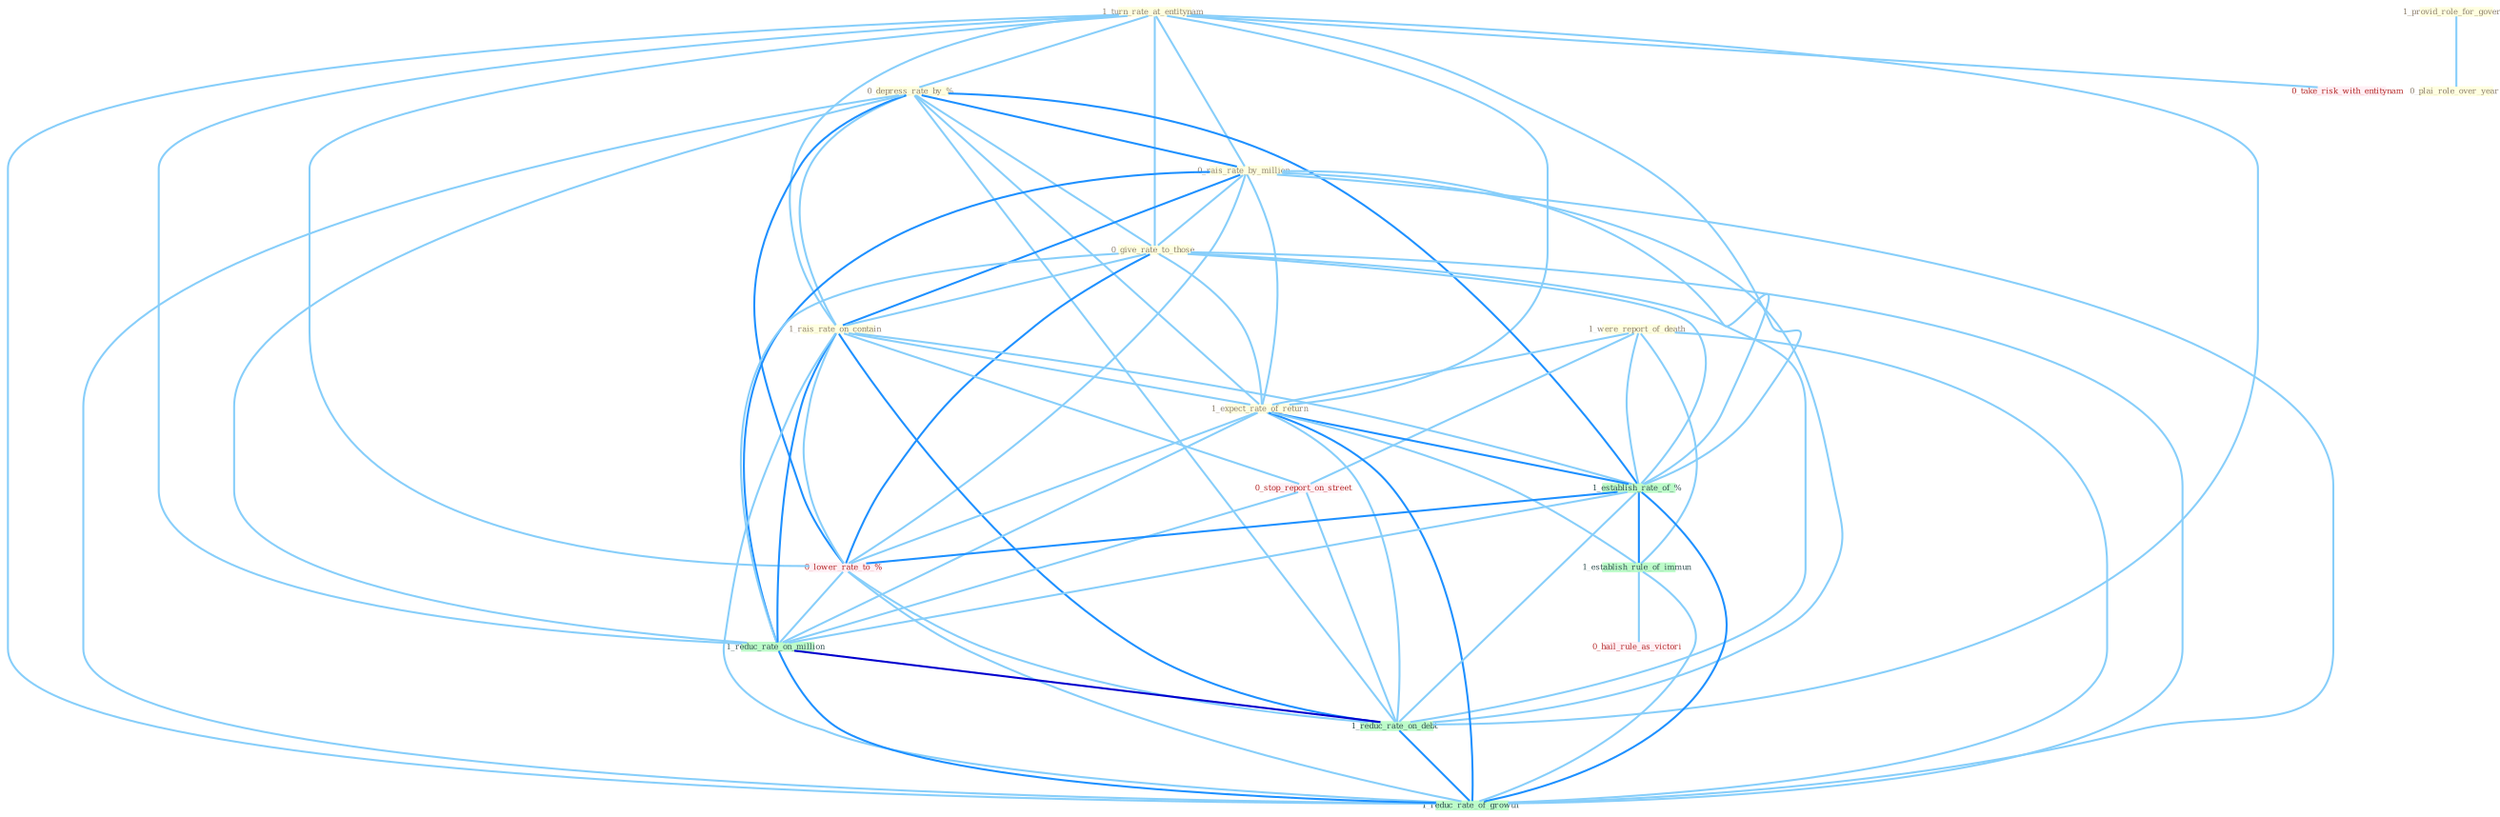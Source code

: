 Graph G{ 
    node
    [shape=polygon,style=filled,width=.5,height=.06,color="#BDFCC9",fixedsize=true,fontsize=4,
    fontcolor="#2f4f4f"];
    {node
    [color="#ffffe0", fontcolor="#8b7d6b"] "1_turn_rate_at_entitynam " "0_depress_rate_by_% " "1_provid_role_for_govern " "0_rais_rate_by_million " "0_give_rate_to_those " "0_plai_role_over_year " "1_were_report_of_death " "1_rais_rate_on_contain " "1_expect_rate_of_return "}
{node [color="#fff0f5", fontcolor="#b22222"] "0_lower_rate_to_% " "0_stop_report_on_street " "0_hail_rule_as_victori " "0_take_risk_with_entitynam "}
edge [color="#B0E2FF"];

	"1_turn_rate_at_entitynam " -- "0_depress_rate_by_% " [w="1", color="#87cefa" ];
	"1_turn_rate_at_entitynam " -- "0_rais_rate_by_million " [w="1", color="#87cefa" ];
	"1_turn_rate_at_entitynam " -- "0_give_rate_to_those " [w="1", color="#87cefa" ];
	"1_turn_rate_at_entitynam " -- "1_rais_rate_on_contain " [w="1", color="#87cefa" ];
	"1_turn_rate_at_entitynam " -- "1_expect_rate_of_return " [w="1", color="#87cefa" ];
	"1_turn_rate_at_entitynam " -- "1_establish_rate_of_% " [w="1", color="#87cefa" ];
	"1_turn_rate_at_entitynam " -- "0_lower_rate_to_% " [w="1", color="#87cefa" ];
	"1_turn_rate_at_entitynam " -- "1_reduc_rate_on_million " [w="1", color="#87cefa" ];
	"1_turn_rate_at_entitynam " -- "0_take_risk_with_entitynam " [w="1", color="#87cefa" ];
	"1_turn_rate_at_entitynam " -- "1_reduc_rate_on_debt " [w="1", color="#87cefa" ];
	"1_turn_rate_at_entitynam " -- "1_reduc_rate_of_growth " [w="1", color="#87cefa" ];
	"0_depress_rate_by_% " -- "0_rais_rate_by_million " [w="2", color="#1e90ff" , len=0.8];
	"0_depress_rate_by_% " -- "0_give_rate_to_those " [w="1", color="#87cefa" ];
	"0_depress_rate_by_% " -- "1_rais_rate_on_contain " [w="1", color="#87cefa" ];
	"0_depress_rate_by_% " -- "1_expect_rate_of_return " [w="1", color="#87cefa" ];
	"0_depress_rate_by_% " -- "1_establish_rate_of_% " [w="2", color="#1e90ff" , len=0.8];
	"0_depress_rate_by_% " -- "0_lower_rate_to_% " [w="2", color="#1e90ff" , len=0.8];
	"0_depress_rate_by_% " -- "1_reduc_rate_on_million " [w="1", color="#87cefa" ];
	"0_depress_rate_by_% " -- "1_reduc_rate_on_debt " [w="1", color="#87cefa" ];
	"0_depress_rate_by_% " -- "1_reduc_rate_of_growth " [w="1", color="#87cefa" ];
	"1_provid_role_for_govern " -- "0_plai_role_over_year " [w="1", color="#87cefa" ];
	"0_rais_rate_by_million " -- "0_give_rate_to_those " [w="1", color="#87cefa" ];
	"0_rais_rate_by_million " -- "1_rais_rate_on_contain " [w="2", color="#1e90ff" , len=0.8];
	"0_rais_rate_by_million " -- "1_expect_rate_of_return " [w="1", color="#87cefa" ];
	"0_rais_rate_by_million " -- "1_establish_rate_of_% " [w="1", color="#87cefa" ];
	"0_rais_rate_by_million " -- "0_lower_rate_to_% " [w="1", color="#87cefa" ];
	"0_rais_rate_by_million " -- "1_reduc_rate_on_million " [w="2", color="#1e90ff" , len=0.8];
	"0_rais_rate_by_million " -- "1_reduc_rate_on_debt " [w="1", color="#87cefa" ];
	"0_rais_rate_by_million " -- "1_reduc_rate_of_growth " [w="1", color="#87cefa" ];
	"0_give_rate_to_those " -- "1_rais_rate_on_contain " [w="1", color="#87cefa" ];
	"0_give_rate_to_those " -- "1_expect_rate_of_return " [w="1", color="#87cefa" ];
	"0_give_rate_to_those " -- "1_establish_rate_of_% " [w="1", color="#87cefa" ];
	"0_give_rate_to_those " -- "0_lower_rate_to_% " [w="2", color="#1e90ff" , len=0.8];
	"0_give_rate_to_those " -- "1_reduc_rate_on_million " [w="1", color="#87cefa" ];
	"0_give_rate_to_those " -- "1_reduc_rate_on_debt " [w="1", color="#87cefa" ];
	"0_give_rate_to_those " -- "1_reduc_rate_of_growth " [w="1", color="#87cefa" ];
	"1_were_report_of_death " -- "1_expect_rate_of_return " [w="1", color="#87cefa" ];
	"1_were_report_of_death " -- "1_establish_rate_of_% " [w="1", color="#87cefa" ];
	"1_were_report_of_death " -- "1_establish_rule_of_immun " [w="1", color="#87cefa" ];
	"1_were_report_of_death " -- "0_stop_report_on_street " [w="1", color="#87cefa" ];
	"1_were_report_of_death " -- "1_reduc_rate_of_growth " [w="1", color="#87cefa" ];
	"1_rais_rate_on_contain " -- "1_expect_rate_of_return " [w="1", color="#87cefa" ];
	"1_rais_rate_on_contain " -- "1_establish_rate_of_% " [w="1", color="#87cefa" ];
	"1_rais_rate_on_contain " -- "0_lower_rate_to_% " [w="1", color="#87cefa" ];
	"1_rais_rate_on_contain " -- "0_stop_report_on_street " [w="1", color="#87cefa" ];
	"1_rais_rate_on_contain " -- "1_reduc_rate_on_million " [w="2", color="#1e90ff" , len=0.8];
	"1_rais_rate_on_contain " -- "1_reduc_rate_on_debt " [w="2", color="#1e90ff" , len=0.8];
	"1_rais_rate_on_contain " -- "1_reduc_rate_of_growth " [w="1", color="#87cefa" ];
	"1_expect_rate_of_return " -- "1_establish_rate_of_% " [w="2", color="#1e90ff" , len=0.8];
	"1_expect_rate_of_return " -- "0_lower_rate_to_% " [w="1", color="#87cefa" ];
	"1_expect_rate_of_return " -- "1_establish_rule_of_immun " [w="1", color="#87cefa" ];
	"1_expect_rate_of_return " -- "1_reduc_rate_on_million " [w="1", color="#87cefa" ];
	"1_expect_rate_of_return " -- "1_reduc_rate_on_debt " [w="1", color="#87cefa" ];
	"1_expect_rate_of_return " -- "1_reduc_rate_of_growth " [w="2", color="#1e90ff" , len=0.8];
	"1_establish_rate_of_% " -- "0_lower_rate_to_% " [w="2", color="#1e90ff" , len=0.8];
	"1_establish_rate_of_% " -- "1_establish_rule_of_immun " [w="2", color="#1e90ff" , len=0.8];
	"1_establish_rate_of_% " -- "1_reduc_rate_on_million " [w="1", color="#87cefa" ];
	"1_establish_rate_of_% " -- "1_reduc_rate_on_debt " [w="1", color="#87cefa" ];
	"1_establish_rate_of_% " -- "1_reduc_rate_of_growth " [w="2", color="#1e90ff" , len=0.8];
	"0_lower_rate_to_% " -- "1_reduc_rate_on_million " [w="1", color="#87cefa" ];
	"0_lower_rate_to_% " -- "1_reduc_rate_on_debt " [w="1", color="#87cefa" ];
	"0_lower_rate_to_% " -- "1_reduc_rate_of_growth " [w="1", color="#87cefa" ];
	"1_establish_rule_of_immun " -- "0_hail_rule_as_victori " [w="1", color="#87cefa" ];
	"1_establish_rule_of_immun " -- "1_reduc_rate_of_growth " [w="1", color="#87cefa" ];
	"0_stop_report_on_street " -- "1_reduc_rate_on_million " [w="1", color="#87cefa" ];
	"0_stop_report_on_street " -- "1_reduc_rate_on_debt " [w="1", color="#87cefa" ];
	"1_reduc_rate_on_million " -- "1_reduc_rate_on_debt " [w="3", color="#0000cd" , len=0.6];
	"1_reduc_rate_on_million " -- "1_reduc_rate_of_growth " [w="2", color="#1e90ff" , len=0.8];
	"1_reduc_rate_on_debt " -- "1_reduc_rate_of_growth " [w="2", color="#1e90ff" , len=0.8];
}